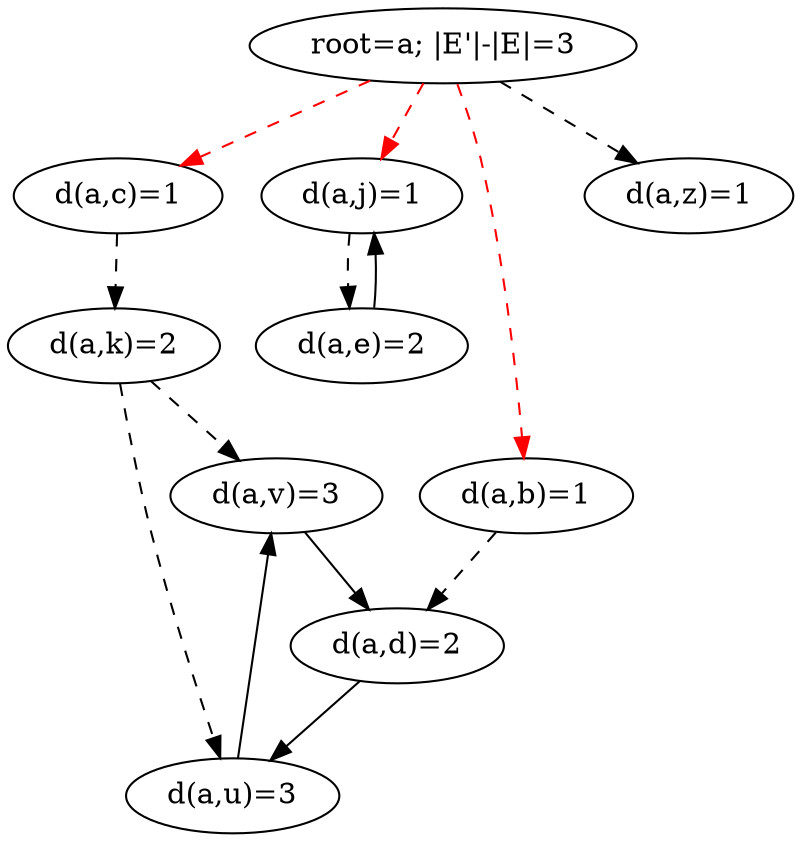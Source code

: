digraph out {
c [label="d(a,c)=1"];
c -> k [style=dashed];
j [label="d(a,j)=1"];
j -> e [style=dashed];
e [label="d(a,e)=2"];
e -> j;
v [label="d(a,v)=3"];
v -> d;
u [label="d(a,u)=3"];
u -> v;
k [label="d(a,k)=2"];
k -> v [style=dashed];
k -> u [style=dashed];
d [label="d(a,d)=2"];
d -> u;
b [label="d(a,b)=1"];
b -> d [style=dashed];
z [label="d(a,z)=1"];
a [label="root=a; |E'|-|E|=3"];
a -> c [style=dashed, color=red];
a -> j [style=dashed, color=red];
a -> b [style=dashed, color=red];
a -> z [style=dashed];
}
